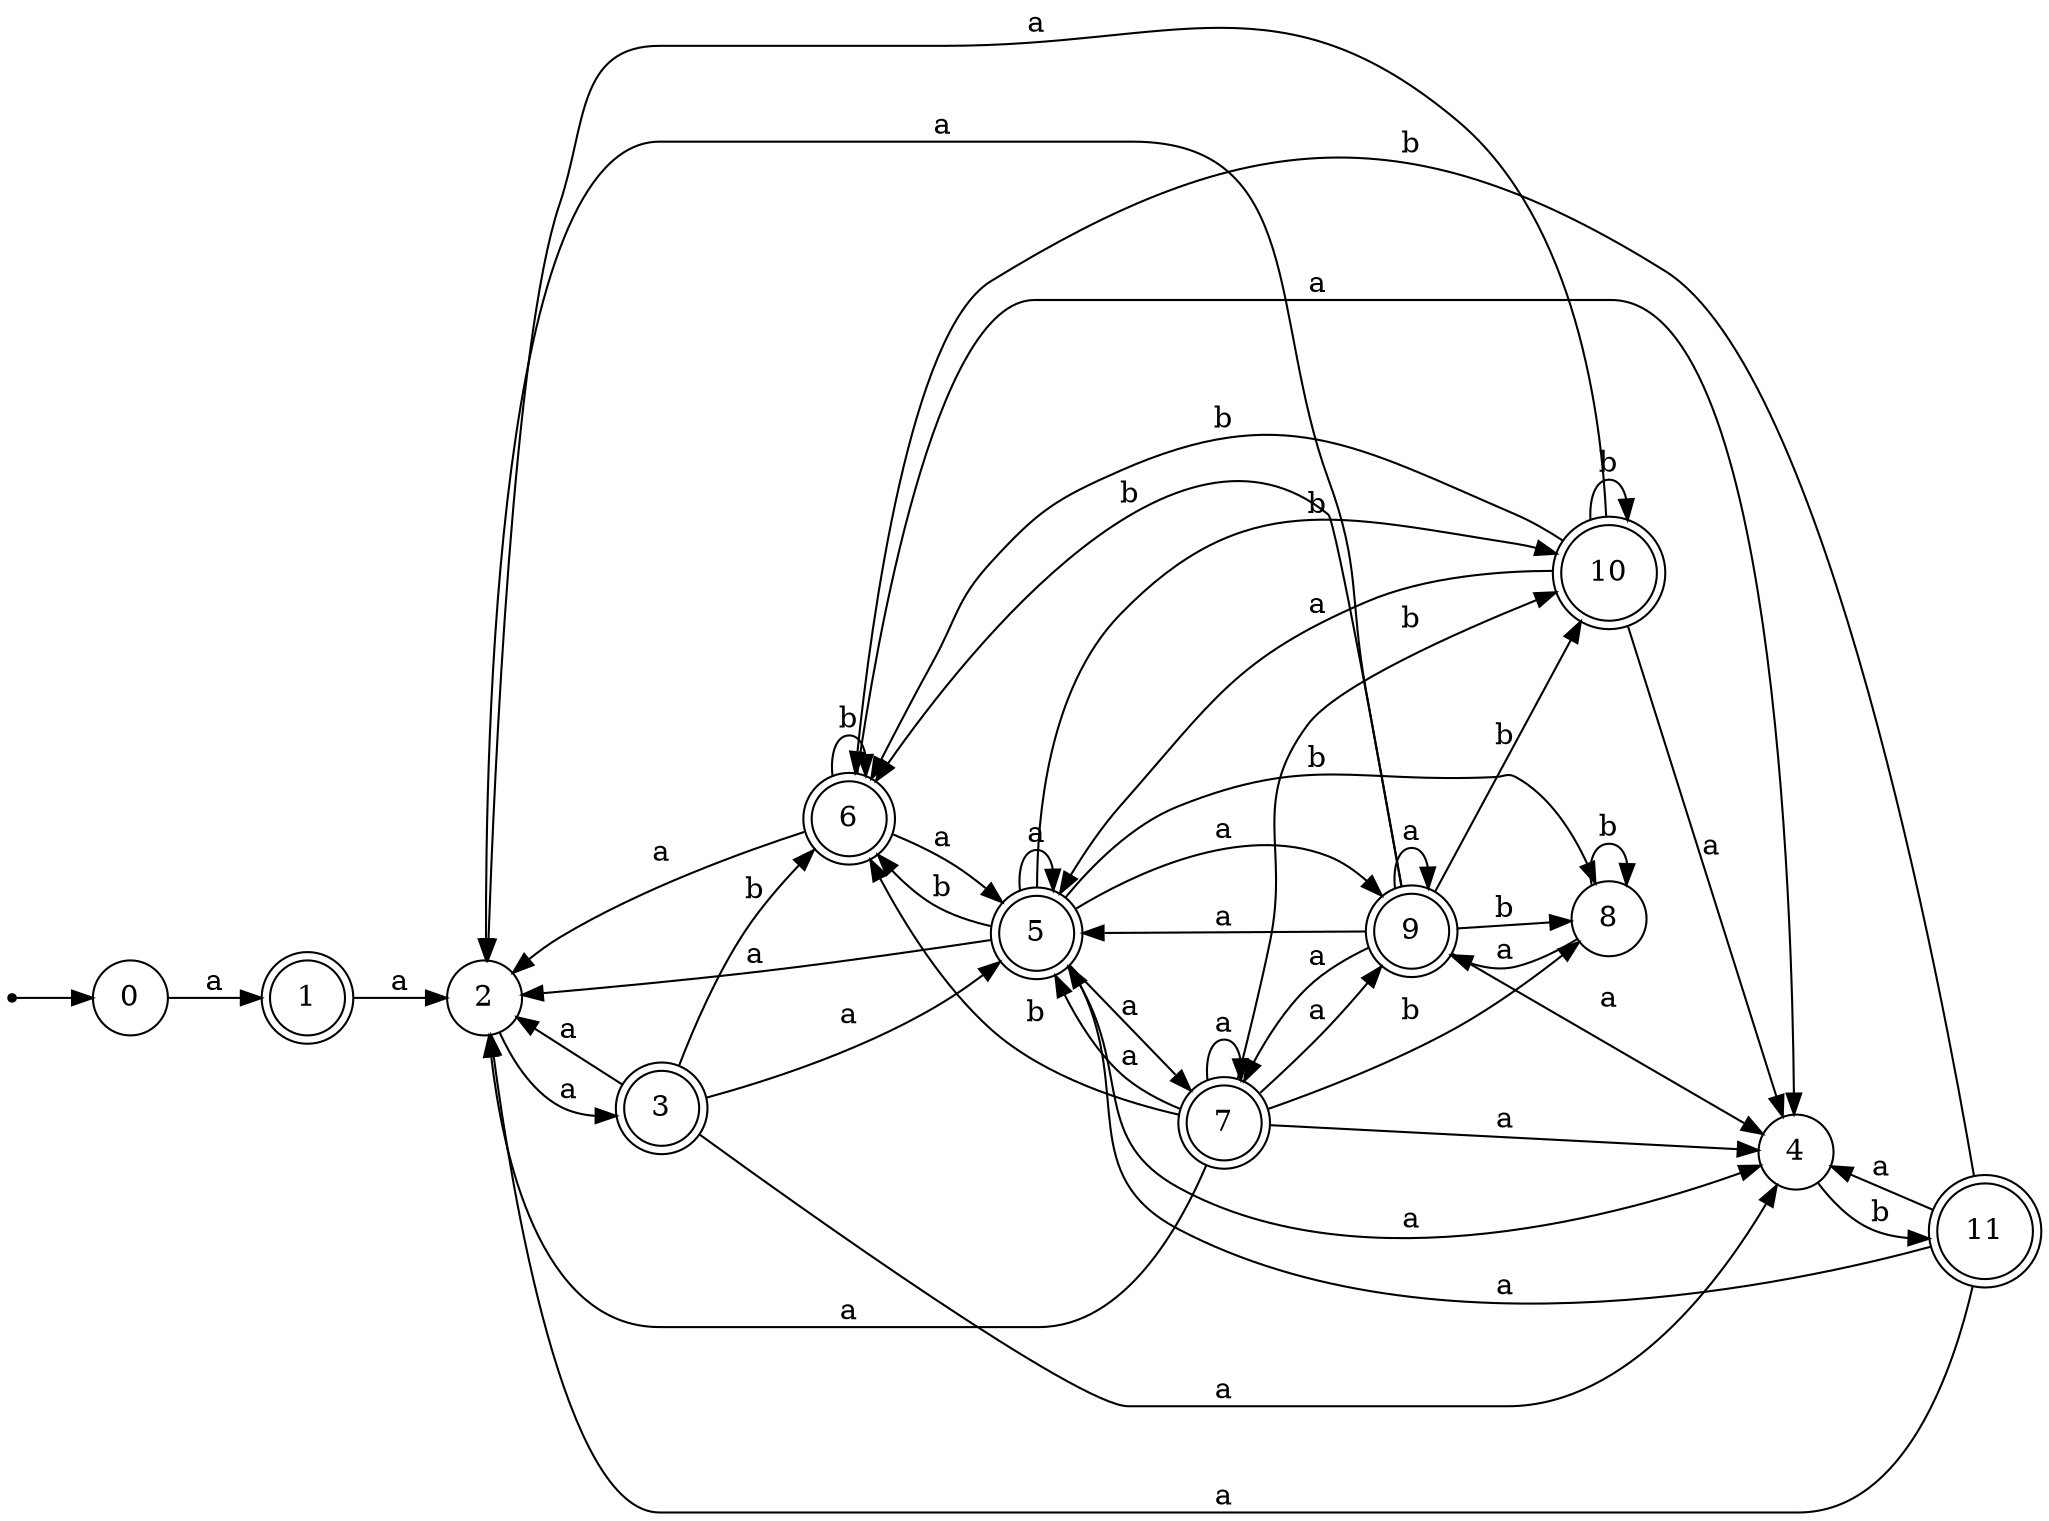 digraph finite_state_machine {
rankdir=LR;
size="20,20";
node [shape = point]; "dummy0"
node [shape = circle]; "0";
"dummy0" -> "0";
node [shape = doublecircle]; "1";node [shape = circle]; "2";
node [shape = doublecircle]; "3";node [shape = circle]; "4";
node [shape = doublecircle]; "5";node [shape = doublecircle]; "6";node [shape = doublecircle]; "7";node [shape = circle]; "8";
node [shape = doublecircle]; "9";node [shape = doublecircle]; "10";node [shape = doublecircle]; "11";"0" -> "1" [label = "a"];
 "1" -> "2" [label = "a"];
 "2" -> "3" [label = "a"];
 "3" -> "2" [label = "a"];
 "3" -> "4" [label = "a"];
 "3" -> "5" [label = "a"];
 "3" -> "6" [label = "b"];
 "6" -> "6" [label = "b"];
 "6" -> "2" [label = "a"];
 "6" -> "4" [label = "a"];
 "6" -> "5" [label = "a"];
 "5" -> "2" [label = "a"];
 "5" -> "4" [label = "a"];
 "5" -> "5" [label = "a"];
 "5" -> "7" [label = "a"];
 "5" -> "9" [label = "a"];
 "5" -> "8" [label = "b"];
 "5" -> "10" [label = "b"];
 "5" -> "6" [label = "b"];
 "10" -> "10" [label = "b"];
 "10" -> "6" [label = "b"];
 "10" -> "2" [label = "a"];
 "10" -> "4" [label = "a"];
 "10" -> "5" [label = "a"];
 "9" -> "2" [label = "a"];
 "9" -> "4" [label = "a"];
 "9" -> "5" [label = "a"];
 "9" -> "7" [label = "a"];
 "9" -> "9" [label = "a"];
 "9" -> "8" [label = "b"];
 "9" -> "10" [label = "b"];
 "9" -> "6" [label = "b"];
 "8" -> "8" [label = "b"];
 "8" -> "9" [label = "a"];
 "7" -> "2" [label = "a"];
 "7" -> "4" [label = "a"];
 "7" -> "5" [label = "a"];
 "7" -> "7" [label = "a"];
 "7" -> "9" [label = "a"];
 "7" -> "8" [label = "b"];
 "7" -> "10" [label = "b"];
 "7" -> "6" [label = "b"];
 "4" -> "11" [label = "b"];
 "11" -> "2" [label = "a"];
 "11" -> "4" [label = "a"];
 "11" -> "5" [label = "a"];
 "11" -> "6" [label = "b"];
 }

